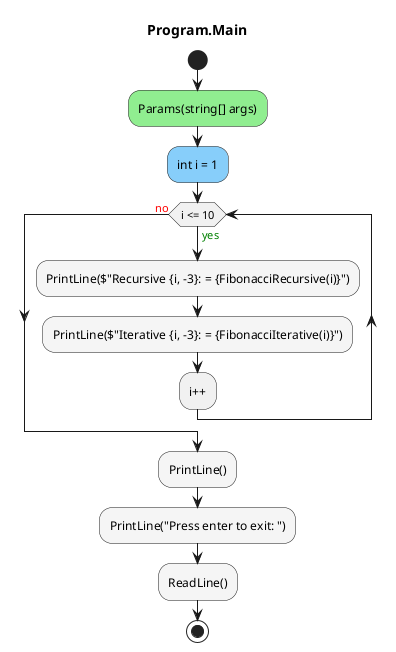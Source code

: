@startuml Program.Main
title Program.Main
start
#LightGreen:Params(string[] args);
#LightSkyBlue:int i = 1;
while (i <= 10) is (<color:green>yes)
        #WhiteSmoke:PrintLine($"Recursive {i, -3}: = {FibonacciRecursive(i)}");
        #WhiteSmoke:PrintLine($"Iterative {i, -3}: = {FibonacciIterative(i)}");
:i++;
endwhile (<color:red>no)
#WhiteSmoke:PrintLine();
#WhiteSmoke:PrintLine("Press enter to exit: ");
#WhiteSmoke:ReadLine();
stop
@enduml
